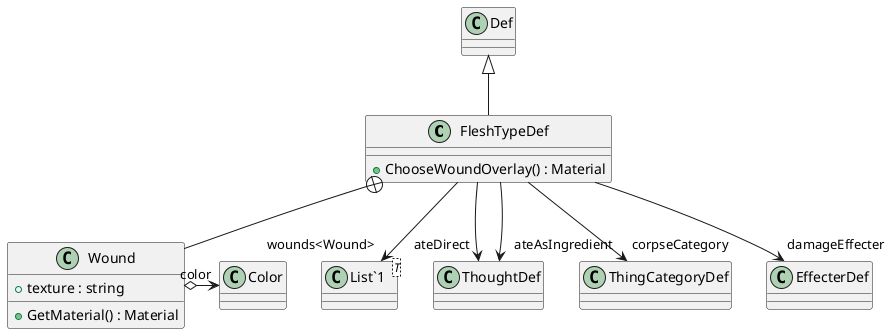 @startuml
class FleshTypeDef {
    + ChooseWoundOverlay() : Material
}
class Wound {
    + texture : string
    + GetMaterial() : Material
}
class "List`1"<T> {
}
Def <|-- FleshTypeDef
FleshTypeDef --> "ateDirect" ThoughtDef
FleshTypeDef --> "ateAsIngredient" ThoughtDef
FleshTypeDef --> "corpseCategory" ThingCategoryDef
FleshTypeDef --> "damageEffecter" EffecterDef
FleshTypeDef --> "wounds<Wound>" "List`1"
FleshTypeDef +-- Wound
Wound o-> "color" Color
@enduml
